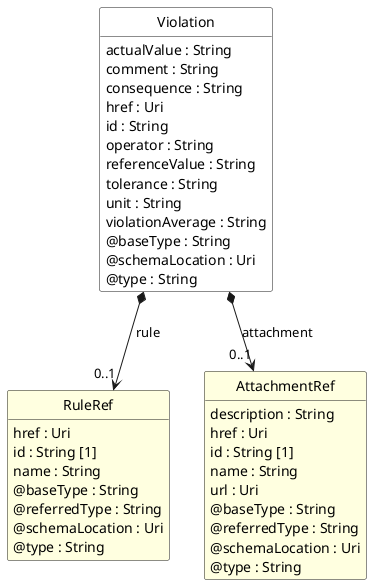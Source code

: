 @startuml
hide circle
hide methods
hide stereotype
show <<Enumeration>> stereotype
skinparam class {
   BackgroundColor<<Enumeration>> #E6F5F7
   BackgroundColor<<Ref>> #FFFFE0
   BackgroundColor<<Pivot>> #FFFFFFF
   BackgroundColor<<SimpleType>> #E2F0DA
   BackgroundColor #FCF2E3
}

class Violation <<Pivot>> {
    actualValue : String
    comment : String
    consequence : String
    href : Uri
    id : String
    operator : String
    referenceValue : String
    tolerance : String
    unit : String
    violationAverage : String
    @baseType : String
    @schemaLocation : Uri
    @type : String
}

class RuleRef  <<Ref>> {
    href : Uri
    id : String [1]
    name : String
    @baseType : String
    @referredType : String
    @schemaLocation : Uri
    @type : String
}

class AttachmentRef  <<Ref>> {
    description : String
    href : Uri
    id : String [1]
    name : String
    url : Uri
    @baseType : String
    @referredType : String
    @schemaLocation : Uri
    @type : String
}

Violation *-->  "0..1" RuleRef : rule

Violation *-->  "0..1" AttachmentRef : attachment

@enduml